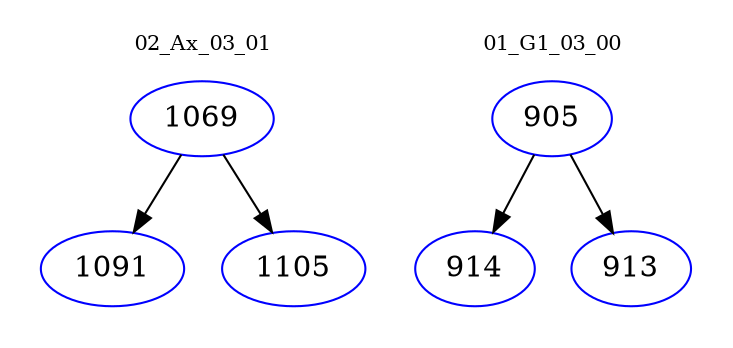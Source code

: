 digraph{
subgraph cluster_0 {
color = white
label = "02_Ax_03_01";
fontsize=10;
T0_1069 [label="1069", color="blue"]
T0_1069 -> T0_1091 [color="black"]
T0_1091 [label="1091", color="blue"]
T0_1069 -> T0_1105 [color="black"]
T0_1105 [label="1105", color="blue"]
}
subgraph cluster_1 {
color = white
label = "01_G1_03_00";
fontsize=10;
T1_905 [label="905", color="blue"]
T1_905 -> T1_914 [color="black"]
T1_914 [label="914", color="blue"]
T1_905 -> T1_913 [color="black"]
T1_913 [label="913", color="blue"]
}
}
